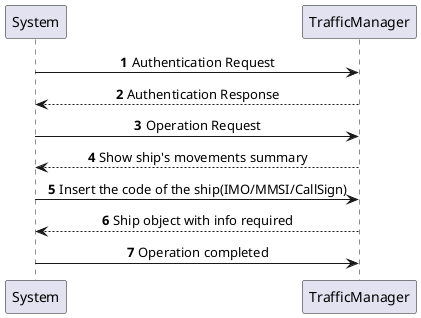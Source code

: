 @startuml
'https://plantuml.com/sequence-diagram

autonumber

skinparam sequenceMessageAlign center

System -> TrafficManager: Authentication Request
TrafficManager --> System: Authentication Response

System -> TrafficManager: Operation Request
System <-- TrafficManager: Show ship's movements summary

System -> TrafficManager: Insert the code of the ship(IMO/MMSI/CallSign)
System <-- TrafficManager: Ship object with info required

System -> TrafficManager: Operation completed

@enduml